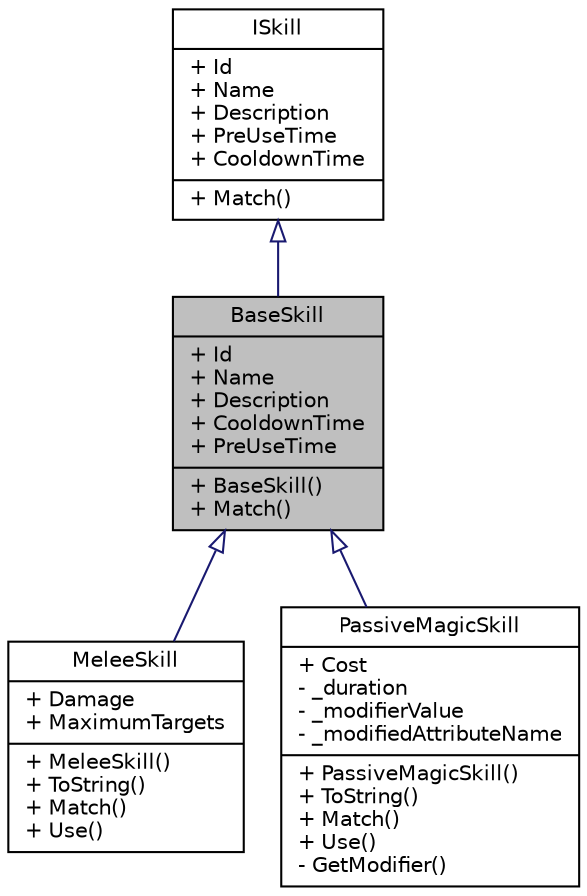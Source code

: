 digraph "BaseSkill"
{
 // INTERACTIVE_SVG=YES
  edge [fontname="Helvetica",fontsize="10",labelfontname="Helvetica",labelfontsize="10"];
  node [fontname="Helvetica",fontsize="10",shape=record];
  Node1 [label="{BaseSkill\n|+ Id\l+ Name\l+ Description\l+ CooldownTime\l+ PreUseTime\l|+ BaseSkill()\l+ Match()\l}",height=0.2,width=0.4,color="black", fillcolor="grey75", style="filled", fontcolor="black"];
  Node2 -> Node1 [dir="back",color="midnightblue",fontsize="10",style="solid",arrowtail="onormal",fontname="Helvetica"];
  Node2 [label="{ISkill\n|+ Id\l+ Name\l+ Description\l+ PreUseTime\l+ CooldownTime\l|+ Match()\l}",height=0.2,width=0.4,color="black", fillcolor="white", style="filled",URL="$d5/dc7/interface_action_rpg_kit_1_1_character_1_1_skill_1_1_i_skill.xhtml",tooltip="Interface for Skills."];
  Node1 -> Node3 [dir="back",color="midnightblue",fontsize="10",style="solid",arrowtail="onormal",fontname="Helvetica"];
  Node3 [label="{MeleeSkill\n|+ Damage\l+ MaximumTargets\l|+ MeleeSkill()\l+ ToString()\l+ Match()\l+ Use()\l}",height=0.2,width=0.4,color="black", fillcolor="white", style="filled",URL="$d4/d60/class_action_rpg_kit_1_1_character_1_1_skill_1_1_melee_skill.xhtml",tooltip="Allows to attack with a melee weapon."];
  Node1 -> Node4 [dir="back",color="midnightblue",fontsize="10",style="solid",arrowtail="onormal",fontname="Helvetica"];
  Node4 [label="{PassiveMagicSkill\n|+ Cost\l- _duration\l- _modifierValue\l- _modifiedAttributeName\l|+ PassiveMagicSkill()\l+ ToString()\l+ Match()\l+ Use()\l- GetModifier()\l}",height=0.2,width=0.4,color="black", fillcolor="white", style="filled",URL="$dc/dac/class_action_rpg_kit_1_1_character_1_1_skill_1_1_passive_magic_skill.xhtml",tooltip="A passive MagicSkill adds buffs on the User itself."];
}
